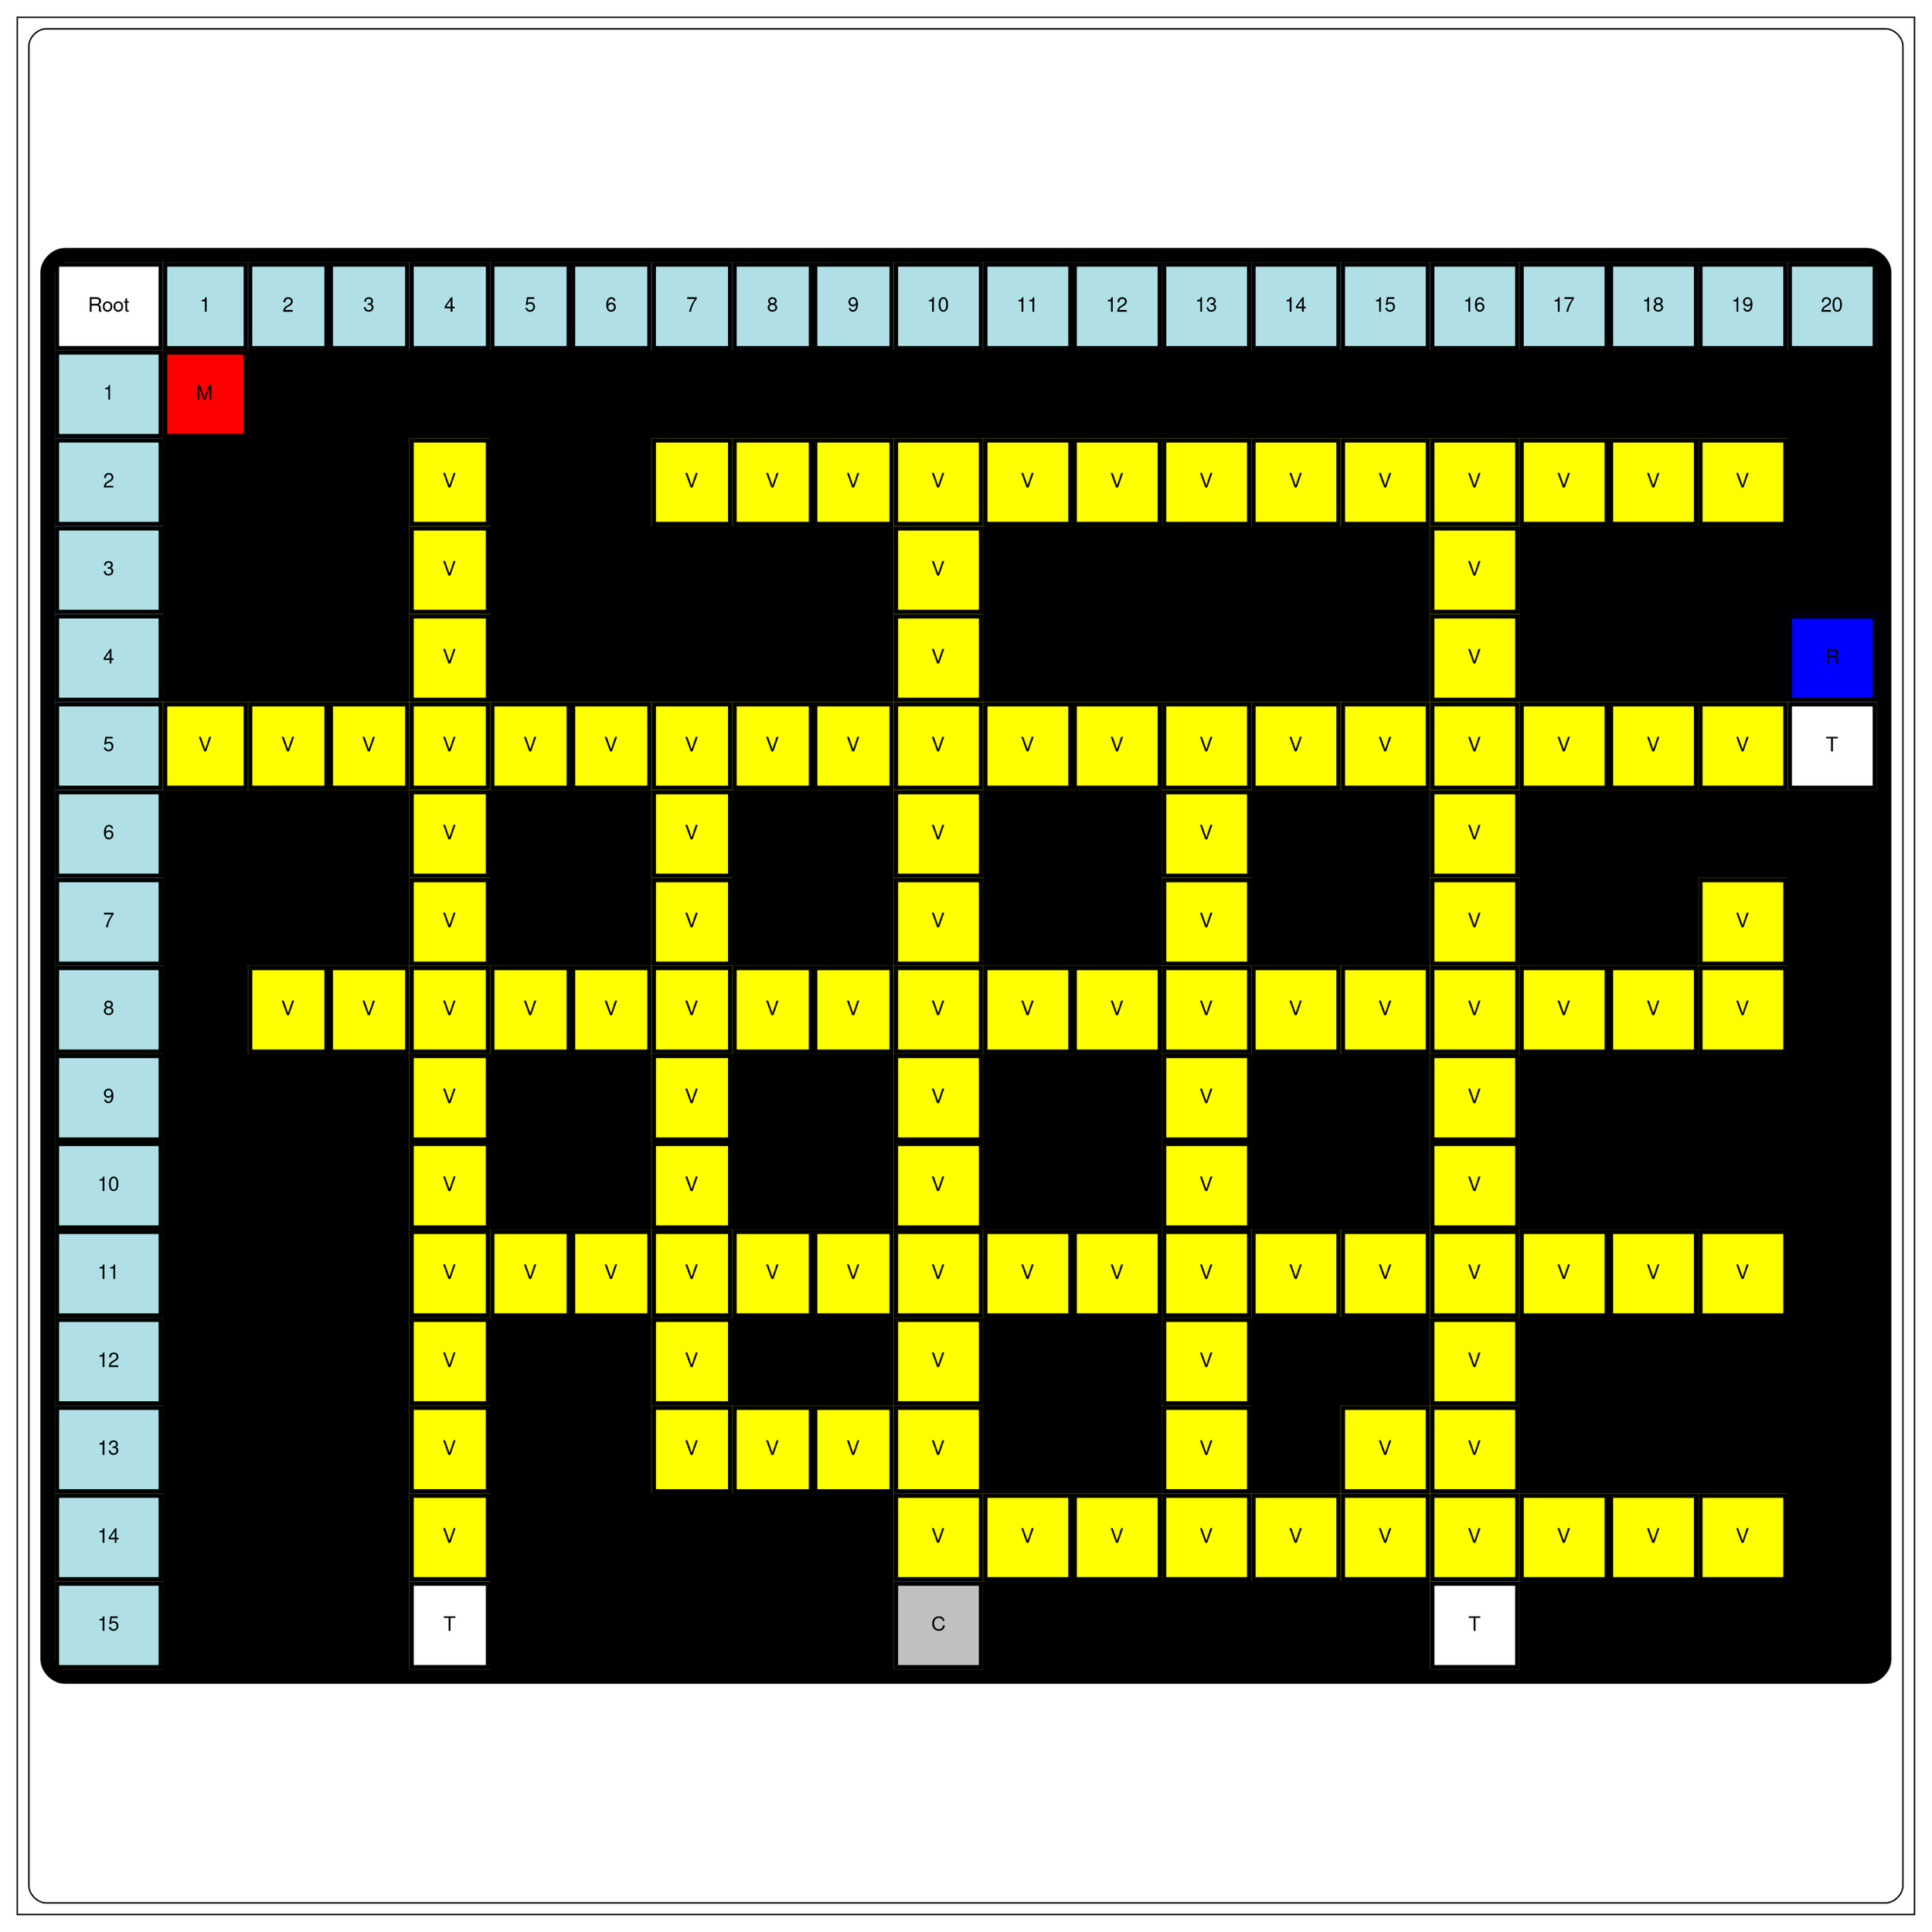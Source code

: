  digraph G {
node [fontname="Helvetica,Arial,sans-serif"]
edge [fontname="Helvetica,Arial,sans-serif"]

	subgraph cluster1 {node [shape=square fillcolor="black" style="radial" gradientangle=180 style="rounded"]
a0 [label=<
<TABLE border="10" cellspacing="0" cellpadding="20" style="rounded" bgcolor="black" gradientangle="315"><TR><TD border="3" bgcolor="white" gradientangle="270">Root</TD><TD border="3" bgcolor="powderblue" gradientangle="270">1</TD><TD border="3" bgcolor="powderblue" gradientangle="270">2</TD><TD border="3" bgcolor="powderblue" gradientangle="270">3</TD><TD border="3" bgcolor="powderblue" gradientangle="270">4</TD><TD border="3" bgcolor="powderblue" gradientangle="270">5</TD><TD border="3" bgcolor="powderblue" gradientangle="270">6</TD><TD border="3" bgcolor="powderblue" gradientangle="270">7</TD><TD border="3" bgcolor="powderblue" gradientangle="270">8</TD><TD border="3" bgcolor="powderblue" gradientangle="270">9</TD><TD border="3" bgcolor="powderblue" gradientangle="270">10</TD><TD border="3" bgcolor="powderblue" gradientangle="270">11</TD><TD border="3" bgcolor="powderblue" gradientangle="270">12</TD><TD border="3" bgcolor="powderblue" gradientangle="270">13</TD><TD border="3" bgcolor="powderblue" gradientangle="270">14</TD><TD border="3" bgcolor="powderblue" gradientangle="270">15</TD><TD border="3" bgcolor="powderblue" gradientangle="270">16</TD><TD border="3" bgcolor="powderblue" gradientangle="270">17</TD><TD border="3" bgcolor="powderblue" gradientangle="270">18</TD><TD border="3" bgcolor="powderblue" gradientangle="270">19</TD><TD border="3" bgcolor="powderblue" gradientangle="270">20</TD></TR><TR><TD border="3"  bgcolor="powderblue">1</TD><TD border="3"  bgcolor="red">M</TD><TD border="3"  bgcolor="black">*</TD><TD border="3"  bgcolor="black">*</TD><TD border="3"  bgcolor="black">*</TD><TD border="3"  bgcolor="black">*</TD><TD border="3"  bgcolor="black">*</TD><TD border="3"  bgcolor="black">*</TD><TD border="3"  bgcolor="black">*</TD><TD border="3"  bgcolor="black">*</TD><TD border="3"  bgcolor="black">*</TD><TD border="3"  bgcolor="black">*</TD><TD border="3"  bgcolor="black">*</TD><TD border="3"  bgcolor="black">*</TD><TD border="3"  bgcolor="black">*</TD><TD border="3"  bgcolor="black">*</TD><TD border="3"  bgcolor="black">*</TD><TD border="3"  bgcolor="black">*</TD><TD border="3"  bgcolor="black">*</TD><TD border="3"  bgcolor="black">*</TD><TD border="3"  bgcolor="black">*</TD></TR><TR><TD border="3"  bgcolor="powderblue">2</TD><TD border="3"  bgcolor="black">*</TD><TD border="3"  bgcolor="black">*</TD><TD border="3"  bgcolor="black">*</TD><TD border="3"  bgcolor="yellow">V</TD><TD border="3"  bgcolor="black">*</TD><TD border="3"  bgcolor="black">*</TD><TD border="3"  bgcolor="yellow">V</TD><TD border="3"  bgcolor="yellow">V</TD><TD border="3"  bgcolor="yellow">V</TD><TD border="3"  bgcolor="yellow">V</TD><TD border="3"  bgcolor="yellow">V</TD><TD border="3"  bgcolor="yellow">V</TD><TD border="3"  bgcolor="yellow">V</TD><TD border="3"  bgcolor="yellow">V</TD><TD border="3"  bgcolor="yellow">V</TD><TD border="3"  bgcolor="yellow">V</TD><TD border="3"  bgcolor="yellow">V</TD><TD border="3"  bgcolor="yellow">V</TD><TD border="3"  bgcolor="yellow">V</TD><TD border="3"  bgcolor="black">*</TD></TR><TR><TD border="3"  bgcolor="powderblue">3</TD><TD border="3"  bgcolor="black">*</TD><TD border="3"  bgcolor="black">*</TD><TD border="3"  bgcolor="black">*</TD><TD border="3"  bgcolor="yellow">V</TD><TD border="3"  bgcolor="black">*</TD><TD border="3"  bgcolor="black">*</TD><TD border="3"  bgcolor="black">*</TD><TD border="3"  bgcolor="black">*</TD><TD border="3"  bgcolor="black">*</TD><TD border="3"  bgcolor="yellow">V</TD><TD border="3"  bgcolor="black">*</TD><TD border="3"  bgcolor="black">*</TD><TD border="3"  bgcolor="black">*</TD><TD border="3"  bgcolor="black">*</TD><TD border="3"  bgcolor="black">*</TD><TD border="3"  bgcolor="yellow">V</TD><TD border="3"  bgcolor="black">*</TD><TD border="3"  bgcolor="black">*</TD><TD border="3"  bgcolor="black">*</TD><TD border="3"  bgcolor="black">*</TD></TR><TR><TD border="3"  bgcolor="powderblue">4</TD><TD border="3"  bgcolor="black">*</TD><TD border="3"  bgcolor="black">*</TD><TD border="3"  bgcolor="black">*</TD><TD border="3"  bgcolor="yellow">V</TD><TD border="3"  bgcolor="black">*</TD><TD border="3"  bgcolor="black">*</TD><TD border="3"  bgcolor="black">*</TD><TD border="3"  bgcolor="black">*</TD><TD border="3"  bgcolor="black">*</TD><TD border="3"  bgcolor="yellow">V</TD><TD border="3"  bgcolor="black">*</TD><TD border="3"  bgcolor="black">*</TD><TD border="3"  bgcolor="black">*</TD><TD border="3"  bgcolor="black">*</TD><TD border="3"  bgcolor="black">*</TD><TD border="3"  bgcolor="yellow">V</TD><TD border="3"  bgcolor="black">*</TD><TD border="3"  bgcolor="black">*</TD><TD border="3"  bgcolor="black">*</TD><TD border="3"  bgcolor="blue">R</TD></TR><TR><TD border="3"  bgcolor="powderblue">5</TD><TD border="3"  bgcolor="yellow">V</TD><TD border="3"  bgcolor="yellow">V</TD><TD border="3"  bgcolor="yellow">V</TD><TD border="3"  bgcolor="yellow">V</TD><TD border="3"  bgcolor="yellow">V</TD><TD border="3"  bgcolor="yellow">V</TD><TD border="3"  bgcolor="yellow">V</TD><TD border="3"  bgcolor="yellow">V</TD><TD border="3"  bgcolor="yellow">V</TD><TD border="3"  bgcolor="yellow">V</TD><TD border="3"  bgcolor="yellow">V</TD><TD border="3"  bgcolor="yellow">V</TD><TD border="3"  bgcolor="yellow">V</TD><TD border="3"  bgcolor="yellow">V</TD><TD border="3"  bgcolor="yellow">V</TD><TD border="3"  bgcolor="yellow">V</TD><TD border="3"  bgcolor="yellow">V</TD><TD border="3"  bgcolor="yellow">V</TD><TD border="3"  bgcolor="yellow">V</TD><TD border="3"  bgcolor="white">T</TD></TR><TR><TD border="3"  bgcolor="powderblue">6</TD><TD border="3"  bgcolor="black">*</TD><TD border="3"  bgcolor="black">*</TD><TD border="3"  bgcolor="black">*</TD><TD border="3"  bgcolor="yellow">V</TD><TD border="3"  bgcolor="black">*</TD><TD border="3"  bgcolor="black">*</TD><TD border="3"  bgcolor="yellow">V</TD><TD border="3"  bgcolor="black">*</TD><TD border="3"  bgcolor="black">*</TD><TD border="3"  bgcolor="yellow">V</TD><TD border="3"  bgcolor="black">*</TD><TD border="3"  bgcolor="black">*</TD><TD border="3"  bgcolor="yellow">V</TD><TD border="3"  bgcolor="black">*</TD><TD border="3"  bgcolor="black">*</TD><TD border="3"  bgcolor="yellow">V</TD><TD border="3"  bgcolor="black">*</TD><TD border="3"  bgcolor="black">*</TD><TD border="3"  bgcolor="black">*</TD><TD border="3"  bgcolor="black">*</TD></TR><TR><TD border="3"  bgcolor="powderblue">7</TD><TD border="3"  bgcolor="black">*</TD><TD border="3"  bgcolor="black">*</TD><TD border="3"  bgcolor="black">*</TD><TD border="3"  bgcolor="yellow">V</TD><TD border="3"  bgcolor="black">*</TD><TD border="3"  bgcolor="black">*</TD><TD border="3"  bgcolor="yellow">V</TD><TD border="3"  bgcolor="black">*</TD><TD border="3"  bgcolor="black">*</TD><TD border="3"  bgcolor="yellow">V</TD><TD border="3"  bgcolor="black">*</TD><TD border="3"  bgcolor="black">*</TD><TD border="3"  bgcolor="yellow">V</TD><TD border="3"  bgcolor="black">*</TD><TD border="3"  bgcolor="black">*</TD><TD border="3"  bgcolor="yellow">V</TD><TD border="3"  bgcolor="black">*</TD><TD border="3"  bgcolor="black">*</TD><TD border="3"  bgcolor="yellow">V</TD><TD border="3"  bgcolor="black">*</TD></TR><TR><TD border="3"  bgcolor="powderblue">8</TD><TD border="3"  bgcolor="black">*</TD><TD border="3"  bgcolor="yellow">V</TD><TD border="3"  bgcolor="yellow">V</TD><TD border="3"  bgcolor="yellow">V</TD><TD border="3"  bgcolor="yellow">V</TD><TD border="3"  bgcolor="yellow">V</TD><TD border="3"  bgcolor="yellow">V</TD><TD border="3"  bgcolor="yellow">V</TD><TD border="3"  bgcolor="yellow">V</TD><TD border="3"  bgcolor="yellow">V</TD><TD border="3"  bgcolor="yellow">V</TD><TD border="3"  bgcolor="yellow">V</TD><TD border="3"  bgcolor="yellow">V</TD><TD border="3"  bgcolor="yellow">V</TD><TD border="3"  bgcolor="yellow">V</TD><TD border="3"  bgcolor="yellow">V</TD><TD border="3"  bgcolor="yellow">V</TD><TD border="3"  bgcolor="yellow">V</TD><TD border="3"  bgcolor="yellow">V</TD><TD border="3"  bgcolor="black">*</TD></TR><TR><TD border="3"  bgcolor="powderblue">9</TD><TD border="3"  bgcolor="black">*</TD><TD border="3"  bgcolor="black">*</TD><TD border="3"  bgcolor="black">*</TD><TD border="3"  bgcolor="yellow">V</TD><TD border="3"  bgcolor="black">*</TD><TD border="3"  bgcolor="black">*</TD><TD border="3"  bgcolor="yellow">V</TD><TD border="3"  bgcolor="black">*</TD><TD border="3"  bgcolor="black">*</TD><TD border="3"  bgcolor="yellow">V</TD><TD border="3"  bgcolor="black">*</TD><TD border="3"  bgcolor="black">*</TD><TD border="3"  bgcolor="yellow">V</TD><TD border="3"  bgcolor="black">*</TD><TD border="3"  bgcolor="black">*</TD><TD border="3"  bgcolor="yellow">V</TD><TD border="3"  bgcolor="black">*</TD><TD border="3"  bgcolor="black">*</TD><TD border="3"  bgcolor="black">*</TD><TD border="3"  bgcolor="black">*</TD></TR><TR><TD border="3"  bgcolor="powderblue">10</TD><TD border="3"  bgcolor="black">*</TD><TD border="3"  bgcolor="black">*</TD><TD border="3"  bgcolor="black">*</TD><TD border="3"  bgcolor="yellow">V</TD><TD border="3"  bgcolor="black">*</TD><TD border="3"  bgcolor="black">*</TD><TD border="3"  bgcolor="yellow">V</TD><TD border="3"  bgcolor="black">*</TD><TD border="3"  bgcolor="black">*</TD><TD border="3"  bgcolor="yellow">V</TD><TD border="3"  bgcolor="black">*</TD><TD border="3"  bgcolor="black">*</TD><TD border="3"  bgcolor="yellow">V</TD><TD border="3"  bgcolor="black">*</TD><TD border="3"  bgcolor="black">*</TD><TD border="3"  bgcolor="yellow">V</TD><TD border="3"  bgcolor="black">*</TD><TD border="3"  bgcolor="black">*</TD><TD border="3"  bgcolor="black">*</TD><TD border="3"  bgcolor="black">*</TD></TR><TR><TD border="3"  bgcolor="powderblue">11</TD><TD border="3"  bgcolor="black">*</TD><TD border="3"  bgcolor="black">*</TD><TD border="3"  bgcolor="black">*</TD><TD border="3"  bgcolor="yellow">V</TD><TD border="3"  bgcolor="yellow">V</TD><TD border="3"  bgcolor="yellow">V</TD><TD border="3"  bgcolor="yellow">V</TD><TD border="3"  bgcolor="yellow">V</TD><TD border="3"  bgcolor="yellow">V</TD><TD border="3"  bgcolor="yellow">V</TD><TD border="3"  bgcolor="yellow">V</TD><TD border="3"  bgcolor="yellow">V</TD><TD border="3"  bgcolor="yellow">V</TD><TD border="3"  bgcolor="yellow">V</TD><TD border="3"  bgcolor="yellow">V</TD><TD border="3"  bgcolor="yellow">V</TD><TD border="3"  bgcolor="yellow">V</TD><TD border="3"  bgcolor="yellow">V</TD><TD border="3"  bgcolor="yellow">V</TD><TD border="3"  bgcolor="black">*</TD></TR><TR><TD border="3"  bgcolor="powderblue">12</TD><TD border="3"  bgcolor="black">*</TD><TD border="3"  bgcolor="black">*</TD><TD border="3"  bgcolor="black">*</TD><TD border="3"  bgcolor="yellow">V</TD><TD border="3"  bgcolor="black">*</TD><TD border="3"  bgcolor="black">*</TD><TD border="3"  bgcolor="yellow">V</TD><TD border="3"  bgcolor="black">*</TD><TD border="3"  bgcolor="black">*</TD><TD border="3"  bgcolor="yellow">V</TD><TD border="3"  bgcolor="black">*</TD><TD border="3"  bgcolor="black">*</TD><TD border="3"  bgcolor="yellow">V</TD><TD border="3"  bgcolor="black">*</TD><TD border="3"  bgcolor="black">*</TD><TD border="3"  bgcolor="yellow">V</TD><TD border="3"  bgcolor="black">*</TD><TD border="3"  bgcolor="black">*</TD><TD border="3"  bgcolor="black">*</TD><TD border="3"  bgcolor="black">*</TD></TR><TR><TD border="3"  bgcolor="powderblue">13</TD><TD border="3"  bgcolor="black">*</TD><TD border="3"  bgcolor="black">*</TD><TD border="3"  bgcolor="black">*</TD><TD border="3"  bgcolor="yellow">V</TD><TD border="3"  bgcolor="black">*</TD><TD border="3"  bgcolor="black">*</TD><TD border="3"  bgcolor="yellow">V</TD><TD border="3"  bgcolor="yellow">V</TD><TD border="3"  bgcolor="yellow">V</TD><TD border="3"  bgcolor="yellow">V</TD><TD border="3"  bgcolor="black">*</TD><TD border="3"  bgcolor="black">*</TD><TD border="3"  bgcolor="yellow">V</TD><TD border="3"  bgcolor="black">*</TD><TD border="3"  bgcolor="yellow">V</TD><TD border="3"  bgcolor="yellow">V</TD><TD border="3"  bgcolor="black">*</TD><TD border="3"  bgcolor="black">*</TD><TD border="3"  bgcolor="black">*</TD><TD border="3"  bgcolor="black">*</TD></TR><TR><TD border="3"  bgcolor="powderblue">14</TD><TD border="3"  bgcolor="black">*</TD><TD border="3"  bgcolor="black">*</TD><TD border="3"  bgcolor="black">*</TD><TD border="3"  bgcolor="yellow">V</TD><TD border="3"  bgcolor="black">*</TD><TD border="3"  bgcolor="black">*</TD><TD border="3"  bgcolor="black">*</TD><TD border="3"  bgcolor="black">*</TD><TD border="3"  bgcolor="black">*</TD><TD border="3"  bgcolor="yellow">V</TD><TD border="3"  bgcolor="yellow">V</TD><TD border="3"  bgcolor="yellow">V</TD><TD border="3"  bgcolor="yellow">V</TD><TD border="3"  bgcolor="yellow">V</TD><TD border="3"  bgcolor="yellow">V</TD><TD border="3"  bgcolor="yellow">V</TD><TD border="3"  bgcolor="yellow">V</TD><TD border="3"  bgcolor="yellow">V</TD><TD border="3"  bgcolor="yellow">V</TD><TD border="3"  bgcolor="black">*</TD></TR><TR><TD border="3"  bgcolor="powderblue">15</TD><TD border="3"  bgcolor="black">*</TD><TD border="3"  bgcolor="black">*</TD><TD border="3"  bgcolor="black">*</TD><TD border="3"  bgcolor="white">T</TD><TD border="3"  bgcolor="black">*</TD><TD border="3"  bgcolor="black">*</TD><TD border="3"  bgcolor="black">*</TD><TD border="3"  bgcolor="black">*</TD><TD border="3"  bgcolor="black">*</TD><TD border="3"  bgcolor="grey">C</TD><TD border="3"  bgcolor="black">*</TD><TD border="3"  bgcolor="black">*</TD><TD border="3"  bgcolor="black">*</TD><TD border="3"  bgcolor="black">*</TD><TD border="3"  bgcolor="black">*</TD><TD border="3"  bgcolor="white">T</TD><TD border="3"  bgcolor="black">*</TD><TD border="3"  bgcolor="black">*</TD><TD border="3"  bgcolor="black">*</TD><TD border="3"  bgcolor="black">*</TD></TR></TABLE>>];}}